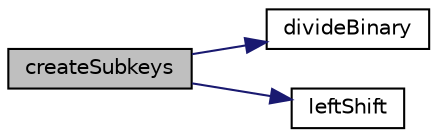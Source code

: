 digraph "createSubkeys"
{
  edge [fontname="Helvetica",fontsize="10",labelfontname="Helvetica",labelfontsize="10"];
  node [fontname="Helvetica",fontsize="10",shape=record];
  rankdir="LR";
  Node1 [label="createSubkeys",height=0.2,width=0.4,color="black", fillcolor="grey75", style="filled", fontcolor="black"];
  Node1 -> Node2 [color="midnightblue",fontsize="10",style="solid",fontname="Helvetica"];
  Node2 [label="divideBinary",height=0.2,width=0.4,color="black", fillcolor="white", style="filled",URL="$binary_8cpp.html#ade4649315ec7be013e85334ac9e6e647"];
  Node1 -> Node3 [color="midnightblue",fontsize="10",style="solid",fontname="Helvetica"];
  Node3 [label="leftShift",height=0.2,width=0.4,color="black", fillcolor="white", style="filled",URL="$subkeys_8cpp.html#ac5eadac375f883f006c9a857b77d385c"];
}
